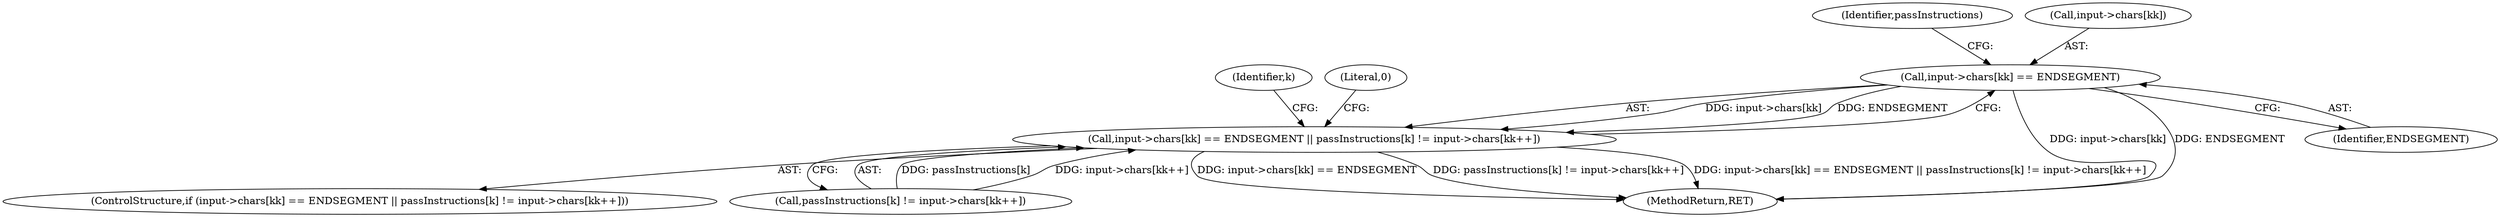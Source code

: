 digraph "0_liblouis_5e4089659bb49b3095fa541fa6387b4c40d7396e@array" {
"1000138" [label="(Call,input->chars[kk] == ENDSEGMENT)"];
"1000137" [label="(Call,input->chars[kk] == ENDSEGMENT || passInstructions[k] != input->chars[kk++])"];
"1000137" [label="(Call,input->chars[kk] == ENDSEGMENT || passInstructions[k] != input->chars[kk++])"];
"1000136" [label="(ControlStructure,if (input->chars[kk] == ENDSEGMENT || passInstructions[k] != input->chars[kk++]))"];
"1000145" [label="(Call,passInstructions[k] != input->chars[kk++])"];
"1000147" [label="(Identifier,passInstructions)"];
"1000135" [label="(Identifier,k)"];
"1000138" [label="(Call,input->chars[kk] == ENDSEGMENT)"];
"1000139" [label="(Call,input->chars[kk])"];
"1000156" [label="(Literal,0)"];
"1000159" [label="(MethodReturn,RET)"];
"1000144" [label="(Identifier,ENDSEGMENT)"];
"1000138" -> "1000137"  [label="AST: "];
"1000138" -> "1000144"  [label="CFG: "];
"1000139" -> "1000138"  [label="AST: "];
"1000144" -> "1000138"  [label="AST: "];
"1000147" -> "1000138"  [label="CFG: "];
"1000137" -> "1000138"  [label="CFG: "];
"1000138" -> "1000159"  [label="DDG: input->chars[kk]"];
"1000138" -> "1000159"  [label="DDG: ENDSEGMENT"];
"1000138" -> "1000137"  [label="DDG: input->chars[kk]"];
"1000138" -> "1000137"  [label="DDG: ENDSEGMENT"];
"1000137" -> "1000136"  [label="AST: "];
"1000137" -> "1000145"  [label="CFG: "];
"1000145" -> "1000137"  [label="AST: "];
"1000156" -> "1000137"  [label="CFG: "];
"1000135" -> "1000137"  [label="CFG: "];
"1000137" -> "1000159"  [label="DDG: input->chars[kk] == ENDSEGMENT"];
"1000137" -> "1000159"  [label="DDG: passInstructions[k] != input->chars[kk++]"];
"1000137" -> "1000159"  [label="DDG: input->chars[kk] == ENDSEGMENT || passInstructions[k] != input->chars[kk++]"];
"1000145" -> "1000137"  [label="DDG: passInstructions[k]"];
"1000145" -> "1000137"  [label="DDG: input->chars[kk++]"];
}
